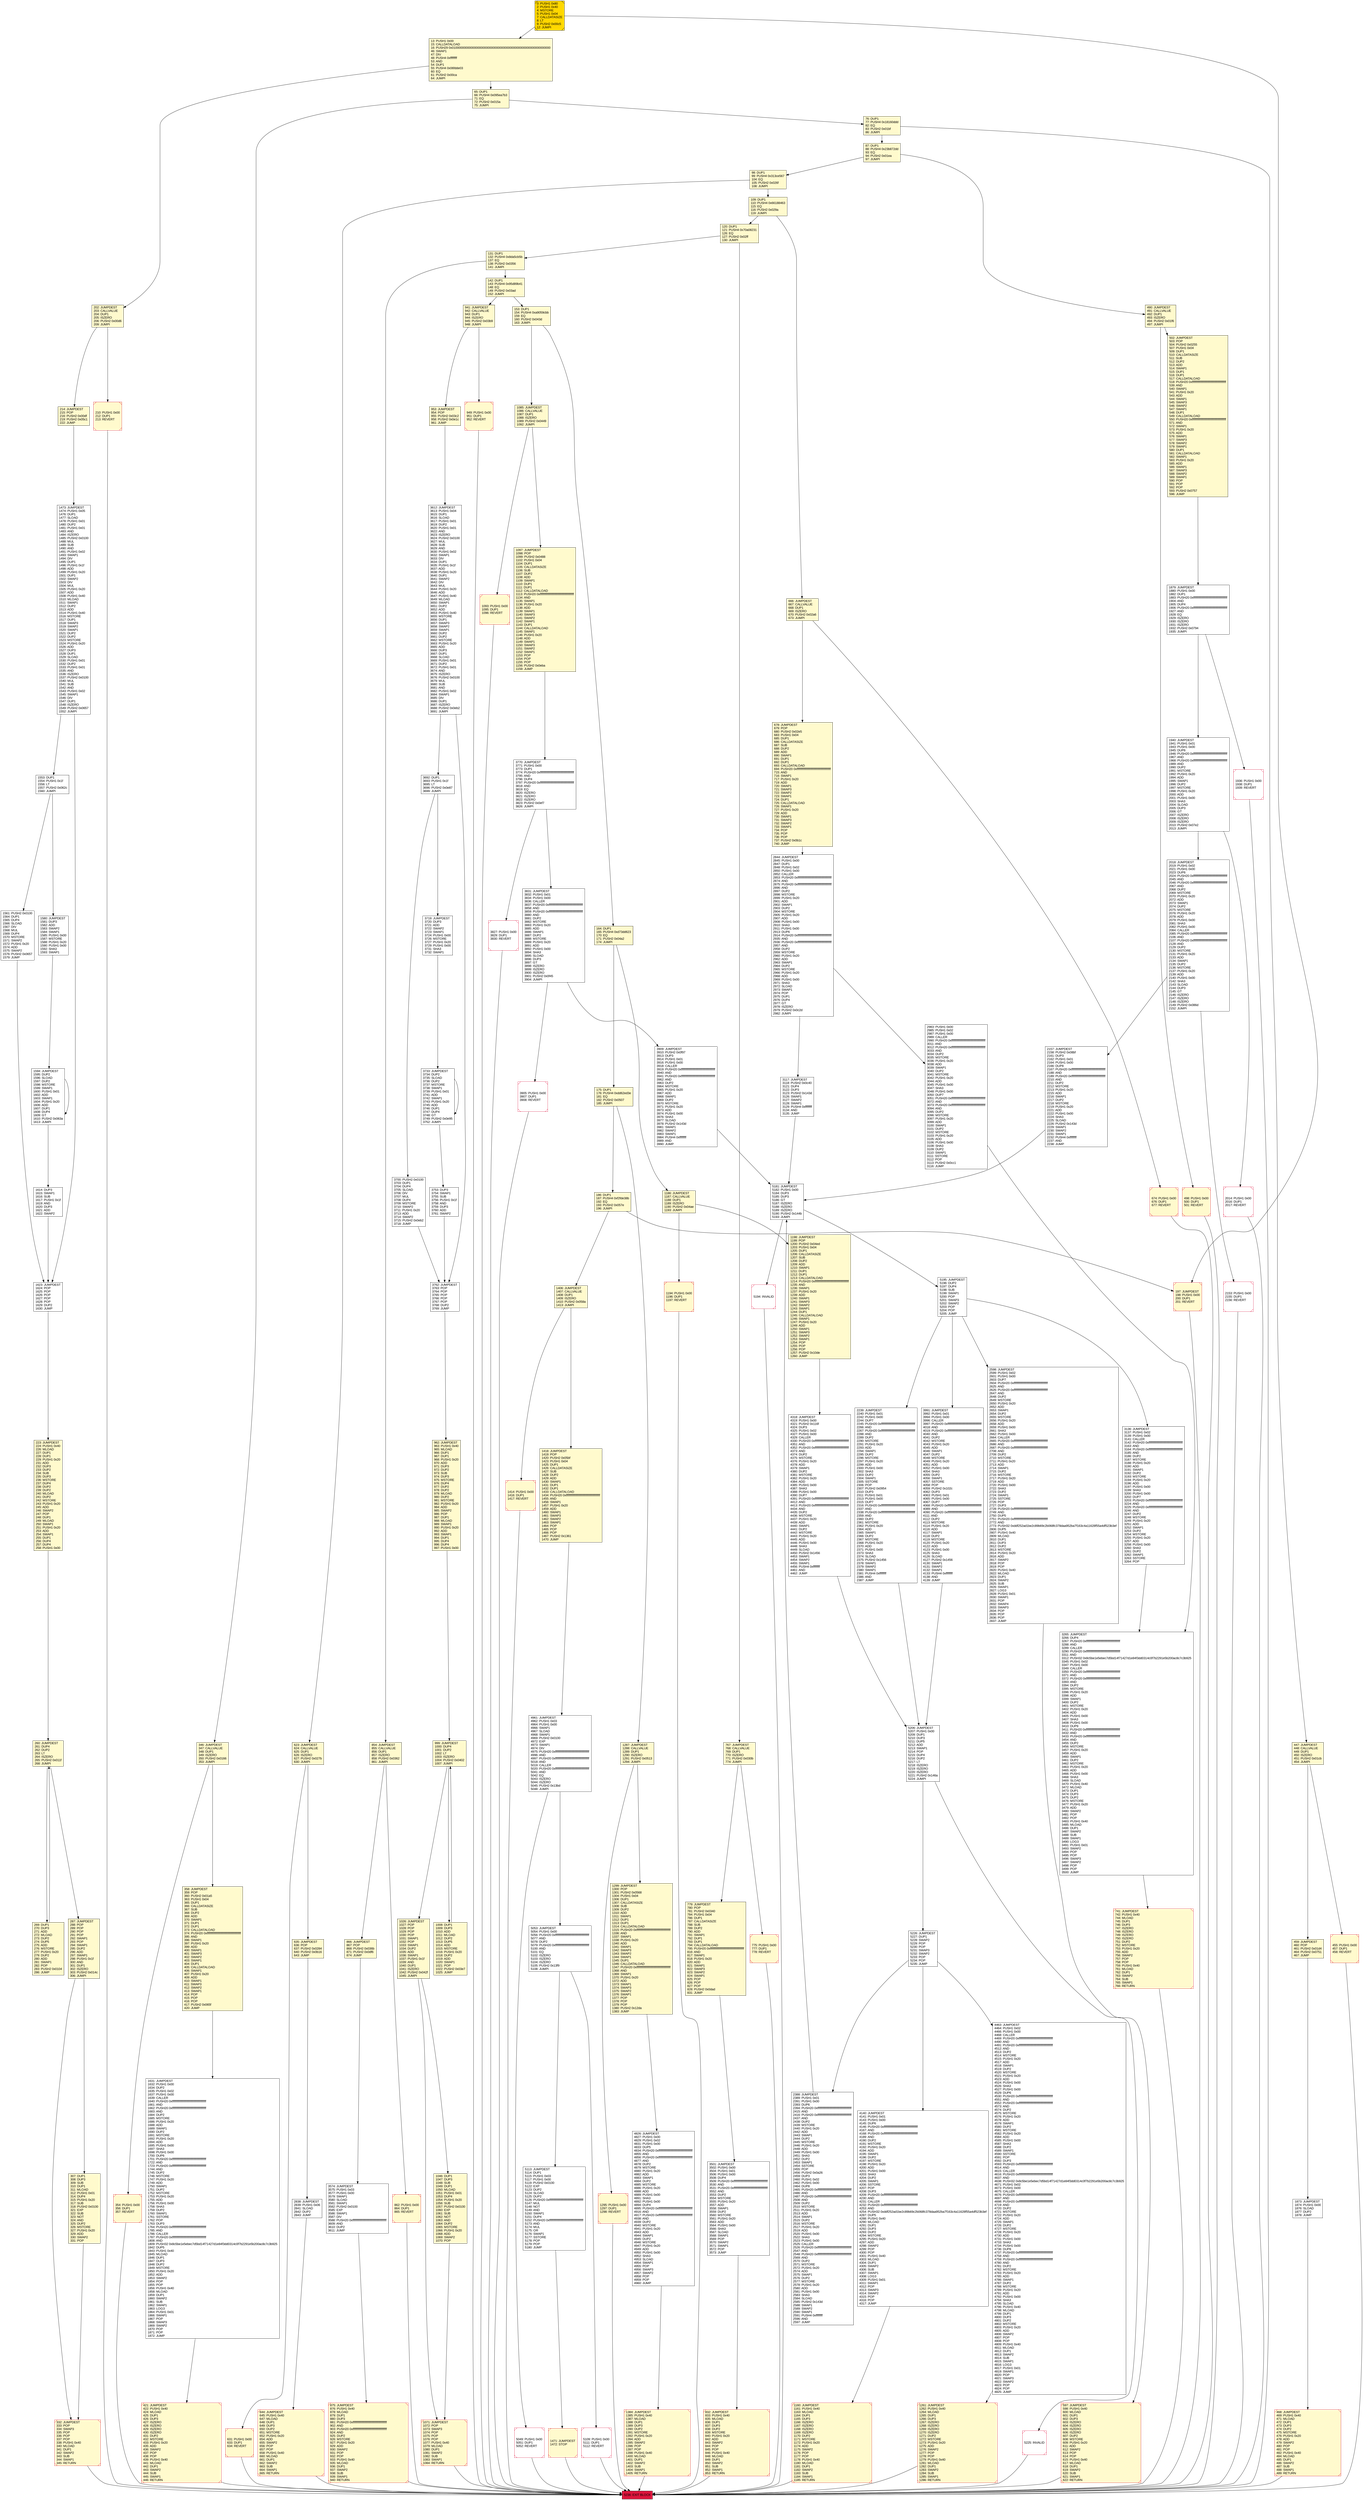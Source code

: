 digraph G {
bgcolor=transparent rankdir=UD;
node [shape=box style=filled color=black fillcolor=white fontname=arial fontcolor=black];
3700 [label="3700: PUSH2 0x0100\l3703: DUP1\l3704: DUP4\l3705: SLOAD\l3706: DIV\l3707: MUL\l3708: DUP4\l3709: MSTORE\l3710: SWAP2\l3711: PUSH1 0x20\l3713: ADD\l3714: SWAP2\l3715: PUSH2 0x0eb2\l3718: JUMP\l" ];
674 [label="674: PUSH1 0x00\l676: DUP1\l677: REVERT\l" fillcolor=lemonchiffon shape=Msquare color=crimson ];
164 [label="164: DUP1\l165: PUSH4 0xd73dd623\l170: EQ\l171: PUSH2 0x04a2\l174: JUMPI\l" fillcolor=lemonchiffon ];
5226 [label="5226: JUMPDEST\l5227: DUP1\l5228: SWAP2\l5229: POP\l5230: POP\l5231: SWAP3\l5232: SWAP2\l5233: POP\l5234: POP\l5235: JUMP\l" ];
346 [label="346: JUMPDEST\l347: CALLVALUE\l348: DUP1\l349: ISZERO\l350: PUSH2 0x0166\l353: JUMPI\l" fillcolor=lemonchiffon ];
1194 [label="1194: PUSH1 0x00\l1196: DUP1\l1197: REVERT\l" fillcolor=lemonchiffon shape=Msquare color=crimson ];
65 [label="65: DUP1\l66: PUSH4 0x095ea7b3\l71: EQ\l72: PUSH2 0x015a\l75: JUMPI\l" fillcolor=lemonchiffon ];
1473 [label="1473: JUMPDEST\l1474: PUSH1 0x05\l1476: DUP1\l1477: SLOAD\l1478: PUSH1 0x01\l1480: DUP2\l1481: PUSH1 0x01\l1483: AND\l1484: ISZERO\l1485: PUSH2 0x0100\l1488: MUL\l1489: SUB\l1490: AND\l1491: PUSH1 0x02\l1493: SWAP1\l1494: DIV\l1495: DUP1\l1496: PUSH1 0x1f\l1498: ADD\l1499: PUSH1 0x20\l1501: DUP1\l1502: SWAP2\l1503: DIV\l1504: MUL\l1505: PUSH1 0x20\l1507: ADD\l1508: PUSH1 0x40\l1510: MLOAD\l1511: SWAP1\l1512: DUP2\l1513: ADD\l1514: PUSH1 0x40\l1516: MSTORE\l1517: DUP1\l1518: SWAP3\l1519: SWAP2\l1520: SWAP1\l1521: DUP2\l1522: DUP2\l1523: MSTORE\l1524: PUSH1 0x20\l1526: ADD\l1527: DUP3\l1528: DUP1\l1529: SLOAD\l1530: PUSH1 0x01\l1532: DUP2\l1533: PUSH1 0x01\l1535: AND\l1536: ISZERO\l1537: PUSH2 0x0100\l1540: MUL\l1541: SUB\l1542: AND\l1543: PUSH1 0x02\l1545: SWAP1\l1546: DIV\l1547: DUP1\l1548: ISZERO\l1549: PUSH2 0x0657\l1552: JUMPI\l" ];
5181 [label="5181: JUMPDEST\l5182: PUSH1 0x00\l5184: DUP3\l5185: DUP3\l5186: GT\l5187: ISZERO\l5188: ISZERO\l5189: ISZERO\l5190: PUSH2 0x144b\l5193: JUMPI\l" ];
949 [label="949: PUSH1 0x00\l951: DUP1\l952: REVERT\l" fillcolor=lemonchiffon shape=Msquare color=crimson ];
3692 [label="3692: DUP1\l3693: PUSH1 0x1f\l3695: LT\l3696: PUSH2 0x0e87\l3699: JUMPI\l" ];
666 [label="666: JUMPDEST\l667: CALLVALUE\l668: DUP1\l669: ISZERO\l670: PUSH2 0x02a6\l673: JUMPI\l" fillcolor=lemonchiffon ];
5049 [label="5049: PUSH1 0x00\l5051: DUP1\l5052: REVERT\l" shape=Msquare color=crimson ];
5053 [label="5053: JUMPDEST\l5054: PUSH1 0x00\l5056: PUSH20 0xffffffffffffffffffffffffffffffffffffffff\l5077: AND\l5078: DUP2\l5079: PUSH20 0xffffffffffffffffffffffffffffffffffffffff\l5100: AND\l5101: EQ\l5102: ISZERO\l5103: ISZERO\l5104: ISZERO\l5105: PUSH2 0x13f9\l5108: JUMPI\l" ];
1046 [label="1046: DUP1\l1047: DUP3\l1048: SUB\l1049: DUP1\l1050: MLOAD\l1051: PUSH1 0x01\l1053: DUP4\l1054: PUSH1 0x20\l1056: SUB\l1057: PUSH2 0x0100\l1060: EXP\l1061: SUB\l1062: NOT\l1063: AND\l1064: DUP2\l1065: MSTORE\l1066: PUSH1 0x20\l1068: ADD\l1069: SWAP2\l1070: POP\l" fillcolor=lemonchiffon ];
4961 [label="4961: JUMPDEST\l4962: PUSH1 0x03\l4964: PUSH1 0x00\l4966: SWAP1\l4967: SLOAD\l4968: SWAP1\l4969: PUSH2 0x0100\l4972: EXP\l4973: SWAP1\l4974: DIV\l4975: PUSH20 0xffffffffffffffffffffffffffffffffffffffff\l4996: AND\l4997: PUSH20 0xffffffffffffffffffffffffffffffffffffffff\l5018: AND\l5019: CALLER\l5020: PUSH20 0xffffffffffffffffffffffffffffffffffffffff\l5041: AND\l5042: EQ\l5043: ISZERO\l5044: ISZERO\l5045: PUSH2 0x13bd\l5048: JUMPI\l" ];
2018 [label="2018: JUMPDEST\l2019: PUSH1 0x02\l2021: PUSH1 0x00\l2023: DUP6\l2024: PUSH20 0xffffffffffffffffffffffffffffffffffffffff\l2045: AND\l2046: PUSH20 0xffffffffffffffffffffffffffffffffffffffff\l2067: AND\l2068: DUP2\l2069: MSTORE\l2070: PUSH1 0x20\l2072: ADD\l2073: SWAP1\l2074: DUP2\l2075: MSTORE\l2076: PUSH1 0x20\l2078: ADD\l2079: PUSH1 0x00\l2081: SHA3\l2082: PUSH1 0x00\l2084: CALLER\l2085: PUSH20 0xffffffffffffffffffffffffffffffffffffffff\l2106: AND\l2107: PUSH20 0xffffffffffffffffffffffffffffffffffffffff\l2128: AND\l2129: DUP2\l2130: MSTORE\l2131: PUSH1 0x20\l2133: ADD\l2134: SWAP1\l2135: DUP2\l2136: MSTORE\l2137: PUSH1 0x20\l2139: ADD\l2140: PUSH1 0x00\l2142: SHA3\l2143: SLOAD\l2144: DUP3\l2145: GT\l2146: ISZERO\l2147: ISZERO\l2148: ISZERO\l2149: PUSH2 0x086d\l2152: JUMPI\l" ];
1879 [label="1879: JUMPDEST\l1880: PUSH1 0x00\l1882: DUP1\l1883: PUSH20 0xffffffffffffffffffffffffffffffffffffffff\l1904: AND\l1905: DUP4\l1906: PUSH20 0xffffffffffffffffffffffffffffffffffffffff\l1927: AND\l1928: EQ\l1929: ISZERO\l1930: ISZERO\l1931: ISZERO\l1932: PUSH2 0x0794\l1935: JUMPI\l" ];
5206 [label="5206: JUMPDEST\l5207: PUSH1 0x00\l5209: DUP1\l5210: DUP3\l5211: DUP5\l5212: ADD\l5213: SWAP1\l5214: POP\l5215: DUP4\l5216: DUP2\l5217: LT\l5218: ISZERO\l5219: ISZERO\l5220: ISZERO\l5221: PUSH2 0x146a\l5224: JUMPI\l" ];
1414 [label="1414: PUSH1 0x00\l1416: DUP1\l1417: REVERT\l" fillcolor=lemonchiffon shape=Msquare color=crimson ];
1085 [label="1085: JUMPDEST\l1086: CALLVALUE\l1087: DUP1\l1088: ISZERO\l1089: PUSH2 0x0449\l1092: JUMPI\l" fillcolor=lemonchiffon ];
1471 [label="1471: JUMPDEST\l1472: STOP\l" fillcolor=lemonchiffon shape=Msquare color=crimson ];
502 [label="502: JUMPDEST\l503: POP\l504: PUSH2 0x0255\l507: PUSH1 0x04\l509: DUP1\l510: CALLDATASIZE\l511: SUB\l512: DUP2\l513: ADD\l514: SWAP1\l515: DUP1\l516: DUP1\l517: CALLDATALOAD\l518: PUSH20 0xffffffffffffffffffffffffffffffffffffffff\l539: AND\l540: SWAP1\l541: PUSH1 0x20\l543: ADD\l544: SWAP1\l545: SWAP3\l546: SWAP2\l547: SWAP1\l548: DUP1\l549: CALLDATALOAD\l550: PUSH20 0xffffffffffffffffffffffffffffffffffffffff\l571: AND\l572: SWAP1\l573: PUSH1 0x20\l575: ADD\l576: SWAP1\l577: SWAP3\l578: SWAP2\l579: SWAP1\l580: DUP1\l581: CALLDATALOAD\l582: SWAP1\l583: PUSH1 0x20\l585: ADD\l586: SWAP1\l587: SWAP3\l588: SWAP2\l589: SWAP1\l590: POP\l591: POP\l592: POP\l593: PUSH2 0x0757\l596: JUMP\l" fillcolor=lemonchiffon ];
1940 [label="1940: JUMPDEST\l1941: PUSH1 0x01\l1943: PUSH1 0x00\l1945: DUP6\l1946: PUSH20 0xffffffffffffffffffffffffffffffffffffffff\l1967: AND\l1968: PUSH20 0xffffffffffffffffffffffffffffffffffffffff\l1989: AND\l1990: DUP2\l1991: MSTORE\l1992: PUSH1 0x20\l1994: ADD\l1995: SWAP1\l1996: DUP2\l1997: MSTORE\l1998: PUSH1 0x20\l2000: ADD\l2001: PUSH1 0x00\l2003: SHA3\l2004: SLOAD\l2005: DUP3\l2006: GT\l2007: ISZERO\l2008: ISZERO\l2009: ISZERO\l2010: PUSH2 0x07e2\l2013: JUMPI\l" ];
3265 [label="3265: JUMPDEST\l3266: DUP4\l3267: PUSH20 0xffffffffffffffffffffffffffffffffffffffff\l3288: AND\l3289: CALLER\l3290: PUSH20 0xffffffffffffffffffffffffffffffffffffffff\l3311: AND\l3312: PUSH32 0x8c5be1e5ebec7d5bd14f71427d1e84f3dd0314c0f7b2291e5b200ac8c7c3b925\l3345: PUSH1 0x02\l3347: PUSH1 0x00\l3349: CALLER\l3350: PUSH20 0xffffffffffffffffffffffffffffffffffffffff\l3371: AND\l3372: PUSH20 0xffffffffffffffffffffffffffffffffffffffff\l3393: AND\l3394: DUP2\l3395: MSTORE\l3396: PUSH1 0x20\l3398: ADD\l3399: SWAP1\l3400: DUP2\l3401: MSTORE\l3402: PUSH1 0x20\l3404: ADD\l3405: PUSH1 0x00\l3407: SHA3\l3408: PUSH1 0x00\l3410: DUP9\l3411: PUSH20 0xffffffffffffffffffffffffffffffffffffffff\l3432: AND\l3433: PUSH20 0xffffffffffffffffffffffffffffffffffffffff\l3454: AND\l3455: DUP2\l3456: MSTORE\l3457: PUSH1 0x20\l3459: ADD\l3460: SWAP1\l3461: DUP2\l3462: MSTORE\l3463: PUSH1 0x20\l3465: ADD\l3466: PUSH1 0x00\l3468: SHA3\l3469: SLOAD\l3470: PUSH1 0x40\l3472: MLOAD\l3473: DUP1\l3474: DUP3\l3475: DUP2\l3476: MSTORE\l3477: PUSH1 0x20\l3479: ADD\l3480: SWAP2\l3481: POP\l3482: POP\l3483: PUSH1 0x40\l3485: MLOAD\l3486: DUP1\l3487: SWAP2\l3488: SUB\l3489: SWAP1\l3490: LOG3\l3491: PUSH1 0x01\l3493: SWAP2\l3494: POP\l3495: POP\l3496: SWAP3\l3497: SWAP2\l3498: POP\l3499: POP\l3500: JUMP\l" ];
1936 [label="1936: PUSH1 0x00\l1938: DUP1\l1939: REVERT\l" shape=Msquare color=crimson ];
1580 [label="1580: JUMPDEST\l1581: DUP3\l1582: ADD\l1583: SWAP2\l1584: SWAP1\l1585: PUSH1 0x00\l1587: MSTORE\l1588: PUSH1 0x20\l1590: PUSH1 0x00\l1592: SHA3\l1593: SWAP1\l" ];
131 [label="131: DUP1\l132: PUSH4 0x8da5cb5b\l137: EQ\l138: PUSH2 0x0356\l141: JUMPI\l" fillcolor=lemonchiffon ];
644 [label="644: JUMPDEST\l645: PUSH1 0x40\l647: MLOAD\l648: DUP1\l649: DUP3\l650: DUP2\l651: MSTORE\l652: PUSH1 0x20\l654: ADD\l655: SWAP2\l656: POP\l657: POP\l658: PUSH1 0x40\l660: MLOAD\l661: DUP1\l662: SWAP2\l663: SUB\l664: SWAP1\l665: RETURN\l" fillcolor=lemonchiffon shape=Msquare color=crimson ];
866 [label="866: JUMPDEST\l867: POP\l868: PUSH2 0x036b\l871: PUSH2 0x0df6\l874: JUMP\l" fillcolor=lemonchiffon ];
307 [label="307: DUP1\l308: DUP3\l309: SUB\l310: DUP1\l311: MLOAD\l312: PUSH1 0x01\l314: DUP4\l315: PUSH1 0x20\l317: SUB\l318: PUSH2 0x0100\l321: EXP\l322: SUB\l323: NOT\l324: AND\l325: DUP2\l326: MSTORE\l327: PUSH1 0x20\l329: ADD\l330: SWAP2\l331: POP\l" fillcolor=lemonchiffon ];
875 [label="875: JUMPDEST\l876: PUSH1 0x40\l878: MLOAD\l879: DUP1\l880: DUP3\l881: PUSH20 0xffffffffffffffffffffffffffffffffffffffff\l902: AND\l903: PUSH20 0xffffffffffffffffffffffffffffffffffffffff\l924: AND\l925: DUP2\l926: MSTORE\l927: PUSH1 0x20\l929: ADD\l930: SWAP2\l931: POP\l932: POP\l933: PUSH1 0x40\l935: MLOAD\l936: DUP1\l937: SWAP2\l938: SUB\l939: SWAP1\l940: RETURN\l" fillcolor=lemonchiffon shape=Msquare color=crimson ];
1287 [label="1287: JUMPDEST\l1288: CALLVALUE\l1289: DUP1\l1290: ISZERO\l1291: PUSH2 0x0513\l1294: JUMPI\l" fillcolor=lemonchiffon ];
635 [label="635: JUMPDEST\l636: POP\l637: PUSH2 0x0284\l640: PUSH2 0x0b16\l643: JUMP\l" fillcolor=lemonchiffon ];
999 [label="999: JUMPDEST\l1000: DUP4\l1001: DUP2\l1002: LT\l1003: ISZERO\l1004: PUSH2 0x0402\l1007: JUMPI\l" fillcolor=lemonchiffon ];
678 [label="678: JUMPDEST\l679: POP\l680: PUSH2 0x02e5\l683: PUSH1 0x04\l685: DUP1\l686: CALLDATASIZE\l687: SUB\l688: DUP2\l689: ADD\l690: SWAP1\l691: DUP1\l692: DUP1\l693: CALLDATALOAD\l694: PUSH20 0xffffffffffffffffffffffffffffffffffffffff\l715: AND\l716: SWAP1\l717: PUSH1 0x20\l719: ADD\l720: SWAP1\l721: SWAP3\l722: SWAP2\l723: SWAP1\l724: DUP1\l725: CALLDATALOAD\l726: SWAP1\l727: PUSH1 0x20\l729: ADD\l730: SWAP1\l731: SWAP3\l732: SWAP2\l733: SWAP1\l734: POP\l735: POP\l736: POP\l737: PUSH2 0x0b1c\l740: JUMP\l" fillcolor=lemonchiffon ];
1097 [label="1097: JUMPDEST\l1098: POP\l1099: PUSH2 0x0488\l1102: PUSH1 0x04\l1104: DUP1\l1105: CALLDATASIZE\l1106: SUB\l1107: DUP2\l1108: ADD\l1109: SWAP1\l1110: DUP1\l1111: DUP1\l1112: CALLDATALOAD\l1113: PUSH20 0xffffffffffffffffffffffffffffffffffffffff\l1134: AND\l1135: SWAP1\l1136: PUSH1 0x20\l1138: ADD\l1139: SWAP1\l1140: SWAP3\l1141: SWAP2\l1142: SWAP1\l1143: DUP1\l1144: CALLDATALOAD\l1145: SWAP1\l1146: PUSH1 0x20\l1148: ADD\l1149: SWAP1\l1150: SWAP3\l1151: SWAP2\l1152: SWAP1\l1153: POP\l1154: POP\l1155: POP\l1156: PUSH2 0x0eba\l1159: JUMP\l" fillcolor=lemonchiffon ];
4826 [label="4826: JUMPDEST\l4827: PUSH1 0x00\l4829: PUSH1 0x02\l4831: PUSH1 0x00\l4833: DUP5\l4834: PUSH20 0xffffffffffffffffffffffffffffffffffffffff\l4855: AND\l4856: PUSH20 0xffffffffffffffffffffffffffffffffffffffff\l4877: AND\l4878: DUP2\l4879: MSTORE\l4880: PUSH1 0x20\l4882: ADD\l4883: SWAP1\l4884: DUP2\l4885: MSTORE\l4886: PUSH1 0x20\l4888: ADD\l4889: PUSH1 0x00\l4891: SHA3\l4892: PUSH1 0x00\l4894: DUP4\l4895: PUSH20 0xffffffffffffffffffffffffffffffffffffffff\l4916: AND\l4917: PUSH20 0xffffffffffffffffffffffffffffffffffffffff\l4938: AND\l4939: DUP2\l4940: MSTORE\l4941: PUSH1 0x20\l4943: ADD\l4944: SWAP1\l4945: DUP2\l4946: MSTORE\l4947: PUSH1 0x20\l4949: ADD\l4950: PUSH1 0x00\l4952: SHA3\l4953: SLOAD\l4954: SWAP1\l4955: POP\l4956: SWAP3\l4957: SWAP2\l4958: POP\l4959: POP\l4960: JUMP\l" ];
1026 [label="1026: JUMPDEST\l1027: POP\l1028: POP\l1029: POP\l1030: POP\l1031: SWAP1\l1032: POP\l1033: SWAP1\l1034: DUP2\l1035: ADD\l1036: SWAP1\l1037: PUSH1 0x1f\l1039: AND\l1040: DUP1\l1041: ISZERO\l1042: PUSH2 0x042f\l1045: JUMPI\l" fillcolor=lemonchiffon ];
3574 [label="3574: JUMPDEST\l3575: PUSH1 0x03\l3577: PUSH1 0x00\l3579: SWAP1\l3580: SLOAD\l3581: SWAP1\l3582: PUSH2 0x0100\l3585: EXP\l3586: SWAP1\l3587: DIV\l3588: PUSH20 0xffffffffffffffffffffffffffffffffffffffff\l3609: AND\l3610: DUP2\l3611: JUMP\l" ];
4318 [label="4318: JUMPDEST\l4319: PUSH1 0x00\l4321: PUSH2 0x116f\l4324: DUP3\l4325: PUSH1 0x02\l4327: PUSH1 0x00\l4329: CALLER\l4330: PUSH20 0xffffffffffffffffffffffffffffffffffffffff\l4351: AND\l4352: PUSH20 0xffffffffffffffffffffffffffffffffffffffff\l4373: AND\l4374: DUP2\l4375: MSTORE\l4376: PUSH1 0x20\l4378: ADD\l4379: SWAP1\l4380: DUP2\l4381: MSTORE\l4382: PUSH1 0x20\l4384: ADD\l4385: PUSH1 0x00\l4387: SHA3\l4388: PUSH1 0x00\l4390: DUP7\l4391: PUSH20 0xffffffffffffffffffffffffffffffffffffffff\l4412: AND\l4413: PUSH20 0xffffffffffffffffffffffffffffffffffffffff\l4434: AND\l4435: DUP2\l4436: MSTORE\l4437: PUSH1 0x20\l4439: ADD\l4440: SWAP1\l4441: DUP2\l4442: MSTORE\l4443: PUSH1 0x20\l4445: ADD\l4446: PUSH1 0x00\l4448: SHA3\l4449: SLOAD\l4450: PUSH2 0x1456\l4453: SWAP1\l4454: SWAP2\l4455: SWAP1\l4456: PUSH4 0xffffffff\l4461: AND\l4462: JUMP\l" ];
3501 [label="3501: JUMPDEST\l3502: PUSH1 0x00\l3504: PUSH1 0x01\l3506: PUSH1 0x00\l3508: DUP4\l3509: PUSH20 0xffffffffffffffffffffffffffffffffffffffff\l3530: AND\l3531: PUSH20 0xffffffffffffffffffffffffffffffffffffffff\l3552: AND\l3553: DUP2\l3554: MSTORE\l3555: PUSH1 0x20\l3557: ADD\l3558: SWAP1\l3559: DUP2\l3560: MSTORE\l3561: PUSH1 0x20\l3563: ADD\l3564: PUSH1 0x00\l3566: SHA3\l3567: SLOAD\l3568: SWAP1\l3569: POP\l3570: SWAP2\l3571: SWAP1\l3572: POP\l3573: JUMP\l" ];
623 [label="623: JUMPDEST\l624: CALLVALUE\l625: DUP1\l626: ISZERO\l627: PUSH2 0x027b\l630: JUMPI\l" fillcolor=lemonchiffon ];
3827 [label="3827: PUSH1 0x00\l3829: DUP1\l3830: REVERT\l" shape=Msquare color=crimson ];
498 [label="498: PUSH1 0x00\l500: DUP1\l501: REVERT\l" fillcolor=lemonchiffon shape=Msquare color=crimson ];
3733 [label="3733: JUMPDEST\l3734: DUP2\l3735: SLOAD\l3736: DUP2\l3737: MSTORE\l3738: SWAP1\l3739: PUSH1 0x01\l3741: ADD\l3742: SWAP1\l3743: PUSH1 0x20\l3745: ADD\l3746: DUP1\l3747: DUP4\l3748: GT\l3749: PUSH2 0x0e95\l3752: JUMPI\l" ];
5109 [label="5109: PUSH1 0x00\l5111: DUP1\l5112: REVERT\l" shape=Msquare color=crimson ];
13 [label="13: PUSH1 0x00\l15: CALLDATALOAD\l16: PUSH29 0x0100000000000000000000000000000000000000000000000000000000\l46: SWAP1\l47: DIV\l48: PUSH4 0xffffffff\l53: AND\l54: DUP1\l55: PUSH4 0x06fdde03\l60: EQ\l61: PUSH2 0x00ca\l64: JUMPI\l" fillcolor=lemonchiffon ];
1198 [label="1198: JUMPDEST\l1199: POP\l1200: PUSH2 0x04ed\l1203: PUSH1 0x04\l1205: DUP1\l1206: CALLDATASIZE\l1207: SUB\l1208: DUP2\l1209: ADD\l1210: SWAP1\l1211: DUP1\l1212: DUP1\l1213: CALLDATALOAD\l1214: PUSH20 0xffffffffffffffffffffffffffffffffffffffff\l1235: AND\l1236: SWAP1\l1237: PUSH1 0x20\l1239: ADD\l1240: SWAP1\l1241: SWAP3\l1242: SWAP2\l1243: SWAP1\l1244: DUP1\l1245: CALLDATALOAD\l1246: SWAP1\l1247: PUSH1 0x20\l1249: ADD\l1250: SWAP1\l1251: SWAP3\l1252: SWAP2\l1253: SWAP1\l1254: POP\l1255: POP\l1256: POP\l1257: PUSH2 0x10de\l1260: JUMP\l" fillcolor=lemonchiffon ];
358 [label="358: JUMPDEST\l359: POP\l360: PUSH2 0x01a5\l363: PUSH1 0x04\l365: DUP1\l366: CALLDATASIZE\l367: SUB\l368: DUP2\l369: ADD\l370: SWAP1\l371: DUP1\l372: DUP1\l373: CALLDATALOAD\l374: PUSH20 0xffffffffffffffffffffffffffffffffffffffff\l395: AND\l396: SWAP1\l397: PUSH1 0x20\l399: ADD\l400: SWAP1\l401: SWAP3\l402: SWAP2\l403: SWAP1\l404: DUP1\l405: CALLDATALOAD\l406: SWAP1\l407: PUSH1 0x20\l409: ADD\l410: SWAP1\l411: SWAP3\l412: SWAP2\l413: SWAP1\l414: POP\l415: POP\l416: POP\l417: PUSH2 0x065f\l420: JUMP\l" fillcolor=lemonchiffon ];
1623 [label="1623: JUMPDEST\l1624: POP\l1625: POP\l1626: POP\l1627: POP\l1628: POP\l1629: DUP2\l1630: JUMP\l" ];
854 [label="854: JUMPDEST\l855: CALLVALUE\l856: DUP1\l857: ISZERO\l858: PUSH2 0x0362\l861: JUMPI\l" fillcolor=lemonchiffon ];
455 [label="455: PUSH1 0x00\l457: DUP1\l458: REVERT\l" fillcolor=lemonchiffon shape=Msquare color=crimson ];
468 [label="468: JUMPDEST\l469: PUSH1 0x40\l471: MLOAD\l472: DUP1\l473: DUP3\l474: DUP2\l475: MSTORE\l476: PUSH1 0x20\l478: ADD\l479: SWAP2\l480: POP\l481: POP\l482: PUSH1 0x40\l484: MLOAD\l485: DUP1\l486: SWAP2\l487: SUB\l488: SWAP1\l489: RETURN\l" fillcolor=lemonchiffon shape=Msquare color=crimson ];
597 [label="597: JUMPDEST\l598: PUSH1 0x40\l600: MLOAD\l601: DUP1\l602: DUP3\l603: ISZERO\l604: ISZERO\l605: ISZERO\l606: ISZERO\l607: DUP2\l608: MSTORE\l609: PUSH1 0x20\l611: ADD\l612: SWAP2\l613: POP\l614: POP\l615: PUSH1 0x40\l617: MLOAD\l618: DUP1\l619: SWAP2\l620: SUB\l621: SWAP1\l622: RETURN\l" fillcolor=lemonchiffon shape=Msquare color=crimson ];
223 [label="223: JUMPDEST\l224: PUSH1 0x40\l226: MLOAD\l227: DUP1\l228: DUP1\l229: PUSH1 0x20\l231: ADD\l232: DUP3\l233: DUP2\l234: SUB\l235: DUP3\l236: MSTORE\l237: DUP4\l238: DUP2\l239: DUP2\l240: MLOAD\l241: DUP2\l242: MSTORE\l243: PUSH1 0x20\l245: ADD\l246: SWAP2\l247: POP\l248: DUP1\l249: MLOAD\l250: SWAP1\l251: PUSH1 0x20\l253: ADD\l254: SWAP1\l255: DUP1\l256: DUP4\l257: DUP4\l258: PUSH1 0x00\l" fillcolor=lemonchiffon ];
2239 [label="2239: JUMPDEST\l2240: PUSH1 0x01\l2242: PUSH1 0x00\l2244: DUP7\l2245: PUSH20 0xffffffffffffffffffffffffffffffffffffffff\l2266: AND\l2267: PUSH20 0xffffffffffffffffffffffffffffffffffffffff\l2288: AND\l2289: DUP2\l2290: MSTORE\l2291: PUSH1 0x20\l2293: ADD\l2294: SWAP1\l2295: DUP2\l2296: MSTORE\l2297: PUSH1 0x20\l2299: ADD\l2300: PUSH1 0x00\l2302: SHA3\l2303: DUP2\l2304: SWAP1\l2305: SSTORE\l2306: POP\l2307: PUSH2 0x0954\l2310: DUP3\l2311: PUSH1 0x01\l2313: PUSH1 0x00\l2315: DUP7\l2316: PUSH20 0xffffffffffffffffffffffffffffffffffffffff\l2337: AND\l2338: PUSH20 0xffffffffffffffffffffffffffffffffffffffff\l2359: AND\l2360: DUP2\l2361: MSTORE\l2362: PUSH1 0x20\l2364: ADD\l2365: SWAP1\l2366: DUP2\l2367: MSTORE\l2368: PUSH1 0x20\l2370: ADD\l2371: PUSH1 0x00\l2373: SHA3\l2374: SLOAD\l2375: PUSH2 0x1456\l2378: SWAP1\l2379: SWAP2\l2380: SWAP1\l2381: PUSH4 0xffffffff\l2386: AND\l2387: JUMP\l" ];
202 [label="202: JUMPDEST\l203: CALLVALUE\l204: DUP1\l205: ISZERO\l206: PUSH2 0x00d6\l209: JUMPI\l" fillcolor=lemonchiffon ];
962 [label="962: JUMPDEST\l963: PUSH1 0x40\l965: MLOAD\l966: DUP1\l967: DUP1\l968: PUSH1 0x20\l970: ADD\l971: DUP3\l972: DUP2\l973: SUB\l974: DUP3\l975: MSTORE\l976: DUP4\l977: DUP2\l978: DUP2\l979: MLOAD\l980: DUP2\l981: MSTORE\l982: PUSH1 0x20\l984: ADD\l985: SWAP2\l986: POP\l987: DUP1\l988: MLOAD\l989: SWAP1\l990: PUSH1 0x20\l992: ADD\l993: SWAP1\l994: DUP1\l995: DUP4\l996: DUP4\l997: PUSH1 0x00\l" fillcolor=lemonchiffon ];
5195 [label="5195: JUMPDEST\l5196: DUP2\l5197: DUP4\l5198: SUB\l5199: SWAP1\l5200: POP\l5201: SWAP3\l5202: SWAP2\l5203: POP\l5204: POP\l5205: JUMP\l" ];
210 [label="210: PUSH1 0x00\l212: DUP1\l213: REVERT\l" fillcolor=lemonchiffon shape=Msquare color=crimson ];
5236 [label="5236: EXIT BLOCK\l" fillcolor=crimson ];
2844 [label="2844: JUMPDEST\l2845: PUSH1 0x00\l2847: DUP1\l2848: PUSH1 0x02\l2850: PUSH1 0x00\l2852: CALLER\l2853: PUSH20 0xffffffffffffffffffffffffffffffffffffffff\l2874: AND\l2875: PUSH20 0xffffffffffffffffffffffffffffffffffffffff\l2896: AND\l2897: DUP2\l2898: MSTORE\l2899: PUSH1 0x20\l2901: ADD\l2902: SWAP1\l2903: DUP2\l2904: MSTORE\l2905: PUSH1 0x20\l2907: ADD\l2908: PUSH1 0x00\l2910: SHA3\l2911: PUSH1 0x00\l2913: DUP6\l2914: PUSH20 0xffffffffffffffffffffffffffffffffffffffff\l2935: AND\l2936: PUSH20 0xffffffffffffffffffffffffffffffffffffffff\l2957: AND\l2958: DUP2\l2959: MSTORE\l2960: PUSH1 0x20\l2962: ADD\l2963: SWAP1\l2964: DUP2\l2965: MSTORE\l2966: PUSH1 0x20\l2968: ADD\l2969: PUSH1 0x00\l2971: SHA3\l2972: SLOAD\l2973: SWAP1\l2974: POP\l2975: DUP1\l2976: DUP4\l2977: GT\l2978: ISZERO\l2979: PUSH2 0x0c2d\l2982: JUMPI\l" ];
1008 [label="1008: DUP1\l1009: DUP3\l1010: ADD\l1011: MLOAD\l1012: DUP2\l1013: DUP5\l1014: ADD\l1015: MSTORE\l1016: PUSH1 0x20\l1018: DUP2\l1019: ADD\l1020: SWAP1\l1021: POP\l1022: PUSH2 0x03e7\l1025: JUMP\l" fillcolor=lemonchiffon ];
1614 [label="1614: DUP3\l1615: SWAP1\l1616: SUB\l1617: PUSH1 0x1f\l1619: AND\l1620: DUP3\l1621: ADD\l1622: SWAP2\l" ];
269 [label="269: DUP1\l270: DUP3\l271: ADD\l272: MLOAD\l273: DUP2\l274: DUP5\l275: ADD\l276: MSTORE\l277: PUSH1 0x20\l279: DUP2\l280: ADD\l281: SWAP1\l282: POP\l283: PUSH2 0x0104\l286: JUMP\l" fillcolor=lemonchiffon ];
287 [label="287: JUMPDEST\l288: POP\l289: POP\l290: POP\l291: POP\l292: SWAP1\l293: POP\l294: SWAP1\l295: DUP2\l296: ADD\l297: SWAP1\l298: PUSH1 0x1f\l300: AND\l301: DUP1\l302: ISZERO\l303: PUSH2 0x014c\l306: JUMPI\l" fillcolor=lemonchiffon ];
1299 [label="1299: JUMPDEST\l1300: POP\l1301: PUSH2 0x0568\l1304: PUSH1 0x04\l1306: DUP1\l1307: CALLDATASIZE\l1308: SUB\l1309: DUP2\l1310: ADD\l1311: SWAP1\l1312: DUP1\l1313: DUP1\l1314: CALLDATALOAD\l1315: PUSH20 0xffffffffffffffffffffffffffffffffffffffff\l1336: AND\l1337: SWAP1\l1338: PUSH1 0x20\l1340: ADD\l1341: SWAP1\l1342: SWAP3\l1343: SWAP2\l1344: SWAP1\l1345: DUP1\l1346: CALLDATALOAD\l1347: PUSH20 0xffffffffffffffffffffffffffffffffffffffff\l1368: AND\l1369: SWAP1\l1370: PUSH1 0x20\l1372: ADD\l1373: SWAP1\l1374: SWAP3\l1375: SWAP2\l1376: SWAP1\l1377: POP\l1378: POP\l1379: POP\l1380: PUSH2 0x12da\l1383: JUMP\l" fillcolor=lemonchiffon ];
2014 [label="2014: PUSH1 0x00\l2016: DUP1\l2017: REVERT\l" shape=Msquare color=crimson ];
3770 [label="3770: JUMPDEST\l3771: PUSH1 0x00\l3773: DUP1\l3774: PUSH20 0xffffffffffffffffffffffffffffffffffffffff\l3795: AND\l3796: DUP4\l3797: PUSH20 0xffffffffffffffffffffffffffffffffffffffff\l3818: AND\l3819: EQ\l3820: ISZERO\l3821: ISZERO\l3822: ISZERO\l3823: PUSH2 0x0ef7\l3826: JUMPI\l" ];
4140 [label="4140: JUMPDEST\l4141: PUSH1 0x01\l4143: PUSH1 0x00\l4145: DUP6\l4146: PUSH20 0xffffffffffffffffffffffffffffffffffffffff\l4167: AND\l4168: PUSH20 0xffffffffffffffffffffffffffffffffffffffff\l4189: AND\l4190: DUP2\l4191: MSTORE\l4192: PUSH1 0x20\l4194: ADD\l4195: SWAP1\l4196: DUP2\l4197: MSTORE\l4198: PUSH1 0x20\l4200: ADD\l4201: PUSH1 0x00\l4203: SHA3\l4204: DUP2\l4205: SWAP1\l4206: SSTORE\l4207: POP\l4208: DUP3\l4209: PUSH20 0xffffffffffffffffffffffffffffffffffffffff\l4230: AND\l4231: CALLER\l4232: PUSH20 0xffffffffffffffffffffffffffffffffffffffff\l4253: AND\l4254: PUSH32 0xddf252ad1be2c89b69c2b068fc378daa952ba7f163c4a11628f55a4df523b3ef\l4287: DUP5\l4288: PUSH1 0x40\l4290: MLOAD\l4291: DUP1\l4292: DUP3\l4293: DUP2\l4294: MSTORE\l4295: PUSH1 0x20\l4297: ADD\l4298: SWAP2\l4299: POP\l4300: POP\l4301: PUSH1 0x40\l4303: MLOAD\l4304: DUP1\l4305: SWAP2\l4306: SUB\l4307: SWAP1\l4308: LOG3\l4309: PUSH1 0x01\l4311: SWAP1\l4312: POP\l4313: SWAP3\l4314: SWAP2\l4315: POP\l4316: POP\l4317: JUMP\l" ];
490 [label="490: JUMPDEST\l491: CALLVALUE\l492: DUP1\l493: ISZERO\l494: PUSH2 0x01f6\l497: JUMPI\l" fillcolor=lemonchiffon ];
4463 [label="4463: JUMPDEST\l4464: PUSH1 0x02\l4466: PUSH1 0x00\l4468: CALLER\l4469: PUSH20 0xffffffffffffffffffffffffffffffffffffffff\l4490: AND\l4491: PUSH20 0xffffffffffffffffffffffffffffffffffffffff\l4512: AND\l4513: DUP2\l4514: MSTORE\l4515: PUSH1 0x20\l4517: ADD\l4518: SWAP1\l4519: DUP2\l4520: MSTORE\l4521: PUSH1 0x20\l4523: ADD\l4524: PUSH1 0x00\l4526: SHA3\l4527: PUSH1 0x00\l4529: DUP6\l4530: PUSH20 0xffffffffffffffffffffffffffffffffffffffff\l4551: AND\l4552: PUSH20 0xffffffffffffffffffffffffffffffffffffffff\l4573: AND\l4574: DUP2\l4575: MSTORE\l4576: PUSH1 0x20\l4578: ADD\l4579: SWAP1\l4580: DUP2\l4581: MSTORE\l4582: PUSH1 0x20\l4584: ADD\l4585: PUSH1 0x00\l4587: SHA3\l4588: DUP2\l4589: SWAP1\l4590: SSTORE\l4591: POP\l4592: DUP3\l4593: PUSH20 0xffffffffffffffffffffffffffffffffffffffff\l4614: AND\l4615: CALLER\l4616: PUSH20 0xffffffffffffffffffffffffffffffffffffffff\l4637: AND\l4638: PUSH32 0x8c5be1e5ebec7d5bd14f71427d1e84f3dd0314c0f7b2291e5b200ac8c7c3b925\l4671: PUSH1 0x02\l4673: PUSH1 0x00\l4675: CALLER\l4676: PUSH20 0xffffffffffffffffffffffffffffffffffffffff\l4697: AND\l4698: PUSH20 0xffffffffffffffffffffffffffffffffffffffff\l4719: AND\l4720: DUP2\l4721: MSTORE\l4722: PUSH1 0x20\l4724: ADD\l4725: SWAP1\l4726: DUP2\l4727: MSTORE\l4728: PUSH1 0x20\l4730: ADD\l4731: PUSH1 0x00\l4733: SHA3\l4734: PUSH1 0x00\l4736: DUP8\l4737: PUSH20 0xffffffffffffffffffffffffffffffffffffffff\l4758: AND\l4759: PUSH20 0xffffffffffffffffffffffffffffffffffffffff\l4780: AND\l4781: DUP2\l4782: MSTORE\l4783: PUSH1 0x20\l4785: ADD\l4786: SWAP1\l4787: DUP2\l4788: MSTORE\l4789: PUSH1 0x20\l4791: ADD\l4792: PUSH1 0x00\l4794: SHA3\l4795: SLOAD\l4796: PUSH1 0x40\l4798: MLOAD\l4799: DUP1\l4800: DUP3\l4801: DUP2\l4802: MSTORE\l4803: PUSH1 0x20\l4805: ADD\l4806: SWAP2\l4807: POP\l4808: POP\l4809: PUSH1 0x40\l4811: MLOAD\l4812: DUP1\l4813: SWAP2\l4814: SUB\l4815: SWAP1\l4816: LOG3\l4817: PUSH1 0x01\l4819: SWAP1\l4820: POP\l4821: SWAP3\l4822: SWAP2\l4823: POP\l4824: POP\l4825: JUMP\l" ];
3831 [label="3831: JUMPDEST\l3832: PUSH1 0x01\l3834: PUSH1 0x00\l3836: CALLER\l3837: PUSH20 0xffffffffffffffffffffffffffffffffffffffff\l3858: AND\l3859: PUSH20 0xffffffffffffffffffffffffffffffffffffffff\l3880: AND\l3881: DUP2\l3882: MSTORE\l3883: PUSH1 0x20\l3885: ADD\l3886: SWAP1\l3887: DUP2\l3888: MSTORE\l3889: PUSH1 0x20\l3891: ADD\l3892: PUSH1 0x00\l3894: SHA3\l3895: SLOAD\l3896: DUP3\l3897: GT\l3898: ISZERO\l3899: ISZERO\l3900: ISZERO\l3901: PUSH2 0x0f45\l3904: JUMPI\l" ];
3136 [label="3136: JUMPDEST\l3137: PUSH1 0x02\l3139: PUSH1 0x00\l3141: CALLER\l3142: PUSH20 0xffffffffffffffffffffffffffffffffffffffff\l3163: AND\l3164: PUSH20 0xffffffffffffffffffffffffffffffffffffffff\l3185: AND\l3186: DUP2\l3187: MSTORE\l3188: PUSH1 0x20\l3190: ADD\l3191: SWAP1\l3192: DUP2\l3193: MSTORE\l3194: PUSH1 0x20\l3196: ADD\l3197: PUSH1 0x00\l3199: SHA3\l3200: PUSH1 0x00\l3202: DUP7\l3203: PUSH20 0xffffffffffffffffffffffffffffffffffffffff\l3224: AND\l3225: PUSH20 0xffffffffffffffffffffffffffffffffffffffff\l3246: AND\l3247: DUP2\l3248: MSTORE\l3249: PUSH1 0x20\l3251: ADD\l3252: SWAP1\l3253: DUP2\l3254: MSTORE\l3255: PUSH1 0x20\l3257: ADD\l3258: PUSH1 0x00\l3260: SHA3\l3261: DUP2\l3262: SWAP1\l3263: SSTORE\l3264: POP\l" ];
3762 [label="3762: JUMPDEST\l3763: POP\l3764: POP\l3765: POP\l3766: POP\l3767: POP\l3768: DUP2\l3769: JUMP\l" ];
2838 [label="2838: JUMPDEST\l2839: PUSH1 0x06\l2841: SLOAD\l2842: DUP2\l2843: JUMP\l" ];
186 [label="186: DUP1\l187: PUSH4 0xf2fde38b\l192: EQ\l193: PUSH2 0x057e\l196: JUMPI\l" fillcolor=lemonchiffon ];
109 [label="109: DUP1\l110: PUSH4 0x66188463\l115: EQ\l116: PUSH2 0x029a\l119: JUMPI\l" fillcolor=lemonchiffon ];
3753 [label="3753: DUP3\l3754: SWAP1\l3755: SUB\l3756: PUSH1 0x1f\l3758: AND\l3759: DUP3\l3760: ADD\l3761: SWAP2\l" ];
779 [label="779: JUMPDEST\l780: POP\l781: PUSH2 0x0340\l784: PUSH1 0x04\l786: DUP1\l787: CALLDATASIZE\l788: SUB\l789: DUP2\l790: ADD\l791: SWAP1\l792: DUP1\l793: DUP1\l794: CALLDATALOAD\l795: PUSH20 0xffffffffffffffffffffffffffffffffffffffff\l816: AND\l817: SWAP1\l818: PUSH1 0x20\l820: ADD\l821: SWAP1\l822: SWAP3\l823: SWAP2\l824: SWAP1\l825: POP\l826: POP\l827: POP\l828: PUSH2 0x0dad\l831: JUMP\l" fillcolor=lemonchiffon ];
1186 [label="1186: JUMPDEST\l1187: CALLVALUE\l1188: DUP1\l1189: ISZERO\l1190: PUSH2 0x04ae\l1193: JUMPI\l" fillcolor=lemonchiffon ];
1561 [label="1561: PUSH2 0x0100\l1564: DUP1\l1565: DUP4\l1566: SLOAD\l1567: DIV\l1568: MUL\l1569: DUP4\l1570: MSTORE\l1571: SWAP2\l1572: PUSH1 0x20\l1574: ADD\l1575: SWAP2\l1576: PUSH2 0x0657\l1579: JUMP\l" ];
421 [label="421: JUMPDEST\l422: PUSH1 0x40\l424: MLOAD\l425: DUP1\l426: DUP3\l427: ISZERO\l428: ISZERO\l429: ISZERO\l430: ISZERO\l431: DUP2\l432: MSTORE\l433: PUSH1 0x20\l435: ADD\l436: SWAP2\l437: POP\l438: POP\l439: PUSH1 0x40\l441: MLOAD\l442: DUP1\l443: SWAP2\l444: SUB\l445: SWAP1\l446: RETURN\l" fillcolor=lemonchiffon shape=Msquare color=crimson ];
1594 [label="1594: JUMPDEST\l1595: DUP2\l1596: SLOAD\l1597: DUP2\l1598: MSTORE\l1599: SWAP1\l1600: PUSH1 0x01\l1602: ADD\l1603: SWAP1\l1604: PUSH1 0x20\l1606: ADD\l1607: DUP1\l1608: DUP4\l1609: GT\l1610: PUSH2 0x063a\l1613: JUMPI\l" ];
3719 [label="3719: JUMPDEST\l3720: DUP3\l3721: ADD\l3722: SWAP2\l3723: SWAP1\l3724: PUSH1 0x00\l3726: MSTORE\l3727: PUSH1 0x20\l3729: PUSH1 0x00\l3731: SHA3\l3732: SWAP1\l" ];
1631 [label="1631: JUMPDEST\l1632: PUSH1 0x00\l1634: DUP2\l1635: PUSH1 0x02\l1637: PUSH1 0x00\l1639: CALLER\l1640: PUSH20 0xffffffffffffffffffffffffffffffffffffffff\l1661: AND\l1662: PUSH20 0xffffffffffffffffffffffffffffffffffffffff\l1683: AND\l1684: DUP2\l1685: MSTORE\l1686: PUSH1 0x20\l1688: ADD\l1689: SWAP1\l1690: DUP2\l1691: MSTORE\l1692: PUSH1 0x20\l1694: ADD\l1695: PUSH1 0x00\l1697: SHA3\l1698: PUSH1 0x00\l1700: DUP6\l1701: PUSH20 0xffffffffffffffffffffffffffffffffffffffff\l1722: AND\l1723: PUSH20 0xffffffffffffffffffffffffffffffffffffffff\l1744: AND\l1745: DUP2\l1746: MSTORE\l1747: PUSH1 0x20\l1749: ADD\l1750: SWAP1\l1751: DUP2\l1752: MSTORE\l1753: PUSH1 0x20\l1755: ADD\l1756: PUSH1 0x00\l1758: SHA3\l1759: DUP2\l1760: SWAP1\l1761: SSTORE\l1762: POP\l1763: DUP3\l1764: PUSH20 0xffffffffffffffffffffffffffffffffffffffff\l1785: AND\l1786: CALLER\l1787: PUSH20 0xffffffffffffffffffffffffffffffffffffffff\l1808: AND\l1809: PUSH32 0x8c5be1e5ebec7d5bd14f71427d1e84f3dd0314c0f7b2291e5b200ac8c7c3b925\l1842: DUP5\l1843: PUSH1 0x40\l1845: MLOAD\l1846: DUP1\l1847: DUP3\l1848: DUP2\l1849: MSTORE\l1850: PUSH1 0x20\l1852: ADD\l1853: SWAP2\l1854: POP\l1855: POP\l1856: PUSH1 0x40\l1858: MLOAD\l1859: DUP1\l1860: SWAP2\l1861: SUB\l1862: SWAP1\l1863: LOG3\l1864: PUSH1 0x01\l1866: SWAP1\l1867: POP\l1868: SWAP3\l1869: SWAP2\l1870: POP\l1871: POP\l1872: JUMP\l" ];
1406 [label="1406: JUMPDEST\l1407: CALLVALUE\l1408: DUP1\l1409: ISZERO\l1410: PUSH2 0x058a\l1413: JUMPI\l" fillcolor=lemonchiffon ];
87 [label="87: DUP1\l88: PUSH4 0x23b872dd\l93: EQ\l94: PUSH2 0x01ea\l97: JUMPI\l" fillcolor=lemonchiffon ];
775 [label="775: PUSH1 0x00\l777: DUP1\l778: REVERT\l" fillcolor=lemonchiffon shape=Msquare color=crimson ];
3909 [label="3909: JUMPDEST\l3910: PUSH2 0x0f97\l3913: DUP3\l3914: PUSH1 0x01\l3916: PUSH1 0x00\l3918: CALLER\l3919: PUSH20 0xffffffffffffffffffffffffffffffffffffffff\l3940: AND\l3941: PUSH20 0xffffffffffffffffffffffffffffffffffffffff\l3962: AND\l3963: DUP2\l3964: MSTORE\l3965: PUSH1 0x20\l3967: ADD\l3968: SWAP1\l3969: DUP2\l3970: MSTORE\l3971: PUSH1 0x20\l3973: ADD\l3974: PUSH1 0x00\l3976: SHA3\l3977: SLOAD\l3978: PUSH2 0x143d\l3981: SWAP1\l3982: SWAP2\l3983: SWAP1\l3984: PUSH4 0xffffffff\l3989: AND\l3990: JUMP\l" ];
3991 [label="3991: JUMPDEST\l3992: PUSH1 0x01\l3994: PUSH1 0x00\l3996: CALLER\l3997: PUSH20 0xffffffffffffffffffffffffffffffffffffffff\l4018: AND\l4019: PUSH20 0xffffffffffffffffffffffffffffffffffffffff\l4040: AND\l4041: DUP2\l4042: MSTORE\l4043: PUSH1 0x20\l4045: ADD\l4046: SWAP1\l4047: DUP2\l4048: MSTORE\l4049: PUSH1 0x20\l4051: ADD\l4052: PUSH1 0x00\l4054: SHA3\l4055: DUP2\l4056: SWAP1\l4057: SSTORE\l4058: POP\l4059: PUSH2 0x102c\l4062: DUP3\l4063: PUSH1 0x01\l4065: PUSH1 0x00\l4067: DUP7\l4068: PUSH20 0xffffffffffffffffffffffffffffffffffffffff\l4089: AND\l4090: PUSH20 0xffffffffffffffffffffffffffffffffffffffff\l4111: AND\l4112: DUP2\l4113: MSTORE\l4114: PUSH1 0x20\l4116: ADD\l4117: SWAP1\l4118: DUP2\l4119: MSTORE\l4120: PUSH1 0x20\l4122: ADD\l4123: PUSH1 0x00\l4125: SHA3\l4126: SLOAD\l4127: PUSH2 0x1456\l4130: SWAP1\l4131: SWAP2\l4132: SWAP1\l4133: PUSH4 0xffffffff\l4138: AND\l4139: JUMP\l" ];
153 [label="153: DUP1\l154: PUSH4 0xa9059cbb\l159: EQ\l160: PUSH2 0x043d\l163: JUMPI\l" fillcolor=lemonchiffon ];
1295 [label="1295: PUSH1 0x00\l1297: DUP1\l1298: REVERT\l" fillcolor=lemonchiffon shape=Msquare color=crimson ];
2157 [label="2157: JUMPDEST\l2158: PUSH2 0x08bf\l2161: DUP3\l2162: PUSH1 0x01\l2164: PUSH1 0x00\l2166: DUP8\l2167: PUSH20 0xffffffffffffffffffffffffffffffffffffffff\l2188: AND\l2189: PUSH20 0xffffffffffffffffffffffffffffffffffffffff\l2210: AND\l2211: DUP2\l2212: MSTORE\l2213: PUSH1 0x20\l2215: ADD\l2216: SWAP1\l2217: DUP2\l2218: MSTORE\l2219: PUSH1 0x20\l2221: ADD\l2222: PUSH1 0x00\l2224: SHA3\l2225: SLOAD\l2226: PUSH2 0x143d\l2229: SWAP1\l2230: SWAP2\l2231: SWAP1\l2232: PUSH4 0xffffffff\l2237: AND\l2238: JUMP\l" ];
3117 [label="3117: JUMPDEST\l3118: PUSH2 0x0c40\l3121: DUP4\l3122: DUP3\l3123: PUSH2 0x143d\l3126: SWAP1\l3127: SWAP2\l3128: SWAP1\l3129: PUSH4 0xffffffff\l3134: AND\l3135: JUMP\l" ];
1160 [label="1160: JUMPDEST\l1161: PUSH1 0x40\l1163: MLOAD\l1164: DUP1\l1165: DUP3\l1166: ISZERO\l1167: ISZERO\l1168: ISZERO\l1169: ISZERO\l1170: DUP2\l1171: MSTORE\l1172: PUSH1 0x20\l1174: ADD\l1175: SWAP2\l1176: POP\l1177: POP\l1178: PUSH1 0x40\l1180: MLOAD\l1181: DUP1\l1182: SWAP2\l1183: SUB\l1184: SWAP1\l1185: RETURN\l" fillcolor=lemonchiffon shape=Msquare color=crimson ];
447 [label="447: JUMPDEST\l448: CALLVALUE\l449: DUP1\l450: ISZERO\l451: PUSH2 0x01cb\l454: JUMPI\l" fillcolor=lemonchiffon ];
1071 [label="1071: JUMPDEST\l1072: POP\l1073: SWAP3\l1074: POP\l1075: POP\l1076: POP\l1077: PUSH1 0x40\l1079: MLOAD\l1080: DUP1\l1081: SWAP2\l1082: SUB\l1083: SWAP1\l1084: RETURN\l" fillcolor=lemonchiffon shape=Msquare color=crimson ];
2388 [label="2388: JUMPDEST\l2389: PUSH1 0x01\l2391: PUSH1 0x00\l2393: DUP6\l2394: PUSH20 0xffffffffffffffffffffffffffffffffffffffff\l2415: AND\l2416: PUSH20 0xffffffffffffffffffffffffffffffffffffffff\l2437: AND\l2438: DUP2\l2439: MSTORE\l2440: PUSH1 0x20\l2442: ADD\l2443: SWAP1\l2444: DUP2\l2445: MSTORE\l2446: PUSH1 0x20\l2448: ADD\l2449: PUSH1 0x00\l2451: SHA3\l2452: DUP2\l2453: SWAP1\l2454: SSTORE\l2455: POP\l2456: PUSH2 0x0a26\l2459: DUP3\l2460: PUSH1 0x02\l2462: PUSH1 0x00\l2464: DUP8\l2465: PUSH20 0xffffffffffffffffffffffffffffffffffffffff\l2486: AND\l2487: PUSH20 0xffffffffffffffffffffffffffffffffffffffff\l2508: AND\l2509: DUP2\l2510: MSTORE\l2511: PUSH1 0x20\l2513: ADD\l2514: SWAP1\l2515: DUP2\l2516: MSTORE\l2517: PUSH1 0x20\l2519: ADD\l2520: PUSH1 0x00\l2522: SHA3\l2523: PUSH1 0x00\l2525: CALLER\l2526: PUSH20 0xffffffffffffffffffffffffffffffffffffffff\l2547: AND\l2548: PUSH20 0xffffffffffffffffffffffffffffffffffffffff\l2569: AND\l2570: DUP2\l2571: MSTORE\l2572: PUSH1 0x20\l2574: ADD\l2575: SWAP1\l2576: DUP2\l2577: MSTORE\l2578: PUSH1 0x20\l2580: ADD\l2581: PUSH1 0x00\l2583: SHA3\l2584: SLOAD\l2585: PUSH2 0x143d\l2588: SWAP1\l2589: SWAP2\l2590: SWAP1\l2591: PUSH4 0xffffffff\l2596: AND\l2597: JUMP\l" ];
197 [label="197: JUMPDEST\l198: PUSH1 0x00\l200: DUP1\l201: REVERT\l" fillcolor=lemonchiffon shape=Msquare color=crimson ];
354 [label="354: PUSH1 0x00\l356: DUP1\l357: REVERT\l" fillcolor=lemonchiffon shape=Msquare color=crimson ];
941 [label="941: JUMPDEST\l942: CALLVALUE\l943: DUP1\l944: ISZERO\l945: PUSH2 0x03b9\l948: JUMPI\l" fillcolor=lemonchiffon ];
214 [label="214: JUMPDEST\l215: POP\l216: PUSH2 0x00df\l219: PUSH2 0x05c1\l222: JUMP\l" fillcolor=lemonchiffon ];
2153 [label="2153: PUSH1 0x00\l2155: DUP1\l2156: REVERT\l" shape=Msquare color=crimson ];
459 [label="459: JUMPDEST\l460: POP\l461: PUSH2 0x01d4\l464: PUSH2 0x0751\l467: JUMP\l" fillcolor=lemonchiffon ];
1261 [label="1261: JUMPDEST\l1262: PUSH1 0x40\l1264: MLOAD\l1265: DUP1\l1266: DUP3\l1267: ISZERO\l1268: ISZERO\l1269: ISZERO\l1270: ISZERO\l1271: DUP2\l1272: MSTORE\l1273: PUSH1 0x20\l1275: ADD\l1276: SWAP2\l1277: POP\l1278: POP\l1279: PUSH1 0x40\l1281: MLOAD\l1282: DUP1\l1283: SWAP2\l1284: SUB\l1285: SWAP1\l1286: RETURN\l" fillcolor=lemonchiffon shape=Msquare color=crimson ];
332 [label="332: JUMPDEST\l333: POP\l334: SWAP3\l335: POP\l336: POP\l337: POP\l338: PUSH1 0x40\l340: MLOAD\l341: DUP1\l342: SWAP2\l343: SUB\l344: SWAP1\l345: RETURN\l" fillcolor=lemonchiffon shape=Msquare color=crimson ];
631 [label="631: PUSH1 0x00\l633: DUP1\l634: REVERT\l" fillcolor=lemonchiffon shape=Msquare color=crimson ];
2598 [label="2598: JUMPDEST\l2599: PUSH1 0x02\l2601: PUSH1 0x00\l2603: DUP7\l2604: PUSH20 0xffffffffffffffffffffffffffffffffffffffff\l2625: AND\l2626: PUSH20 0xffffffffffffffffffffffffffffffffffffffff\l2647: AND\l2648: DUP2\l2649: MSTORE\l2650: PUSH1 0x20\l2652: ADD\l2653: SWAP1\l2654: DUP2\l2655: MSTORE\l2656: PUSH1 0x20\l2658: ADD\l2659: PUSH1 0x00\l2661: SHA3\l2662: PUSH1 0x00\l2664: CALLER\l2665: PUSH20 0xffffffffffffffffffffffffffffffffffffffff\l2686: AND\l2687: PUSH20 0xffffffffffffffffffffffffffffffffffffffff\l2708: AND\l2709: DUP2\l2710: MSTORE\l2711: PUSH1 0x20\l2713: ADD\l2714: SWAP1\l2715: DUP2\l2716: MSTORE\l2717: PUSH1 0x20\l2719: ADD\l2720: PUSH1 0x00\l2722: SHA3\l2723: DUP2\l2724: SWAP1\l2725: SSTORE\l2726: POP\l2727: DUP3\l2728: PUSH20 0xffffffffffffffffffffffffffffffffffffffff\l2749: AND\l2750: DUP5\l2751: PUSH20 0xffffffffffffffffffffffffffffffffffffffff\l2772: AND\l2773: PUSH32 0xddf252ad1be2c89b69c2b068fc378daa952ba7f163c4a11628f55a4df523b3ef\l2806: DUP5\l2807: PUSH1 0x40\l2809: MLOAD\l2810: DUP1\l2811: DUP3\l2812: DUP2\l2813: MSTORE\l2814: PUSH1 0x20\l2816: ADD\l2817: SWAP2\l2818: POP\l2819: POP\l2820: PUSH1 0x40\l2822: MLOAD\l2823: DUP1\l2824: SWAP2\l2825: SUB\l2826: SWAP1\l2827: LOG3\l2828: PUSH1 0x01\l2830: SWAP1\l2831: POP\l2832: SWAP4\l2833: SWAP3\l2834: POP\l2835: POP\l2836: POP\l2837: JUMP\l" ];
5225 [label="5225: INVALID\l" shape=Msquare color=crimson ];
0 [label="0: PUSH1 0x80\l2: PUSH1 0x40\l4: MSTORE\l5: PUSH1 0x04\l7: CALLDATASIZE\l8: LT\l9: PUSH2 0x00c5\l12: JUMPI\l" fillcolor=lemonchiffon shape=Msquare fillcolor=gold ];
741 [label="741: JUMPDEST\l742: PUSH1 0x40\l744: MLOAD\l745: DUP1\l746: DUP3\l747: ISZERO\l748: ISZERO\l749: ISZERO\l750: ISZERO\l751: DUP2\l752: MSTORE\l753: PUSH1 0x20\l755: ADD\l756: SWAP2\l757: POP\l758: POP\l759: PUSH1 0x40\l761: MLOAD\l762: DUP1\l763: SWAP2\l764: SUB\l765: SWAP1\l766: RETURN\l" fillcolor=lemonchiffon shape=Msquare color=crimson ];
1384 [label="1384: JUMPDEST\l1385: PUSH1 0x40\l1387: MLOAD\l1388: DUP1\l1389: DUP3\l1390: DUP2\l1391: MSTORE\l1392: PUSH1 0x20\l1394: ADD\l1395: SWAP2\l1396: POP\l1397: POP\l1398: PUSH1 0x40\l1400: MLOAD\l1401: DUP1\l1402: SWAP2\l1403: SUB\l1404: SWAP1\l1405: RETURN\l" fillcolor=lemonchiffon shape=Msquare color=crimson ];
3612 [label="3612: JUMPDEST\l3613: PUSH1 0x04\l3615: DUP1\l3616: SLOAD\l3617: PUSH1 0x01\l3619: DUP2\l3620: PUSH1 0x01\l3622: AND\l3623: ISZERO\l3624: PUSH2 0x0100\l3627: MUL\l3628: SUB\l3629: AND\l3630: PUSH1 0x02\l3632: SWAP1\l3633: DIV\l3634: DUP1\l3635: PUSH1 0x1f\l3637: ADD\l3638: PUSH1 0x20\l3640: DUP1\l3641: SWAP2\l3642: DIV\l3643: MUL\l3644: PUSH1 0x20\l3646: ADD\l3647: PUSH1 0x40\l3649: MLOAD\l3650: SWAP1\l3651: DUP2\l3652: ADD\l3653: PUSH1 0x40\l3655: MSTORE\l3656: DUP1\l3657: SWAP3\l3658: SWAP2\l3659: SWAP1\l3660: DUP2\l3661: DUP2\l3662: MSTORE\l3663: PUSH1 0x20\l3665: ADD\l3666: DUP3\l3667: DUP1\l3668: SLOAD\l3669: PUSH1 0x01\l3671: DUP2\l3672: PUSH1 0x01\l3674: AND\l3675: ISZERO\l3676: PUSH2 0x0100\l3679: MUL\l3680: SUB\l3681: AND\l3682: PUSH1 0x02\l3684: SWAP1\l3685: DIV\l3686: DUP1\l3687: ISZERO\l3688: PUSH2 0x0eb2\l3691: JUMPI\l" ];
1553 [label="1553: DUP1\l1554: PUSH1 0x1f\l1556: LT\l1557: PUSH2 0x062c\l1560: JUMPI\l" ];
1873 [label="1873: JUMPDEST\l1874: PUSH1 0x00\l1876: SLOAD\l1877: DUP2\l1878: JUMP\l" ];
3905 [label="3905: PUSH1 0x00\l3907: DUP1\l3908: REVERT\l" shape=Msquare color=crimson ];
98 [label="98: DUP1\l99: PUSH4 0x313ce567\l104: EQ\l105: PUSH2 0x026f\l108: JUMPI\l" fillcolor=lemonchiffon ];
260 [label="260: JUMPDEST\l261: DUP4\l262: DUP2\l263: LT\l264: ISZERO\l265: PUSH2 0x011f\l268: JUMPI\l" fillcolor=lemonchiffon ];
1093 [label="1093: PUSH1 0x00\l1095: DUP1\l1096: REVERT\l" fillcolor=lemonchiffon shape=Msquare color=crimson ];
142 [label="142: DUP1\l143: PUSH4 0x95d89b41\l148: EQ\l149: PUSH2 0x03ad\l152: JUMPI\l" fillcolor=lemonchiffon ];
76 [label="76: DUP1\l77: PUSH4 0x18160ddd\l82: EQ\l83: PUSH2 0x01bf\l86: JUMPI\l" fillcolor=lemonchiffon ];
120 [label="120: DUP1\l121: PUSH4 0x70a08231\l126: EQ\l127: PUSH2 0x02ff\l130: JUMPI\l" fillcolor=lemonchiffon ];
953 [label="953: JUMPDEST\l954: POP\l955: PUSH2 0x03c2\l958: PUSH2 0x0e1c\l961: JUMP\l" fillcolor=lemonchiffon ];
5113 [label="5113: JUMPDEST\l5114: DUP1\l5115: PUSH1 0x03\l5117: PUSH1 0x00\l5119: PUSH2 0x0100\l5122: EXP\l5123: DUP2\l5124: SLOAD\l5125: DUP2\l5126: PUSH20 0xffffffffffffffffffffffffffffffffffffffff\l5147: MUL\l5148: NOT\l5149: AND\l5150: SWAP1\l5151: DUP4\l5152: PUSH20 0xffffffffffffffffffffffffffffffffffffffff\l5173: AND\l5174: MUL\l5175: OR\l5176: SWAP1\l5177: SSTORE\l5178: POP\l5179: POP\l5180: JUMP\l" ];
832 [label="832: JUMPDEST\l833: PUSH1 0x40\l835: MLOAD\l836: DUP1\l837: DUP3\l838: DUP2\l839: MSTORE\l840: PUSH1 0x20\l842: ADD\l843: SWAP2\l844: POP\l845: POP\l846: PUSH1 0x40\l848: MLOAD\l849: DUP1\l850: SWAP2\l851: SUB\l852: SWAP1\l853: RETURN\l" fillcolor=lemonchiffon shape=Msquare color=crimson ];
5194 [label="5194: INVALID\l" shape=Msquare color=crimson ];
175 [label="175: DUP1\l176: PUSH4 0xdd62ed3e\l181: EQ\l182: PUSH2 0x0507\l185: JUMPI\l" fillcolor=lemonchiffon ];
2983 [label="2983: PUSH1 0x00\l2985: PUSH1 0x02\l2987: PUSH1 0x00\l2989: CALLER\l2990: PUSH20 0xffffffffffffffffffffffffffffffffffffffff\l3011: AND\l3012: PUSH20 0xffffffffffffffffffffffffffffffffffffffff\l3033: AND\l3034: DUP2\l3035: MSTORE\l3036: PUSH1 0x20\l3038: ADD\l3039: SWAP1\l3040: DUP2\l3041: MSTORE\l3042: PUSH1 0x20\l3044: ADD\l3045: PUSH1 0x00\l3047: SHA3\l3048: PUSH1 0x00\l3050: DUP7\l3051: PUSH20 0xffffffffffffffffffffffffffffffffffffffff\l3072: AND\l3073: PUSH20 0xffffffffffffffffffffffffffffffffffffffff\l3094: AND\l3095: DUP2\l3096: MSTORE\l3097: PUSH1 0x20\l3099: ADD\l3100: SWAP1\l3101: DUP2\l3102: MSTORE\l3103: PUSH1 0x20\l3105: ADD\l3106: PUSH1 0x00\l3108: SHA3\l3109: DUP2\l3110: SWAP1\l3111: SSTORE\l3112: POP\l3113: PUSH2 0x0cc1\l3116: JUMP\l" ];
767 [label="767: JUMPDEST\l768: CALLVALUE\l769: DUP1\l770: ISZERO\l771: PUSH2 0x030b\l774: JUMPI\l" fillcolor=lemonchiffon ];
1418 [label="1418: JUMPDEST\l1419: POP\l1420: PUSH2 0x05bf\l1423: PUSH1 0x04\l1425: DUP1\l1426: CALLDATASIZE\l1427: SUB\l1428: DUP2\l1429: ADD\l1430: SWAP1\l1431: DUP1\l1432: DUP1\l1433: CALLDATALOAD\l1434: PUSH20 0xffffffffffffffffffffffffffffffffffffffff\l1455: AND\l1456: SWAP1\l1457: PUSH1 0x20\l1459: ADD\l1460: SWAP1\l1461: SWAP3\l1462: SWAP2\l1463: SWAP1\l1464: POP\l1465: POP\l1466: POP\l1467: PUSH2 0x1361\l1470: JUMP\l" fillcolor=lemonchiffon ];
862 [label="862: PUSH1 0x00\l864: DUP1\l865: REVERT\l" fillcolor=lemonchiffon shape=Msquare color=crimson ];
1594 -> 1594;
3733 -> 3733;
202 -> 210;
5195 -> 2239;
3770 -> 3831;
65 -> 346;
210 -> 5236;
1631 -> 421;
502 -> 1879;
1879 -> 1940;
2014 -> 5236;
1623 -> 223;
1940 -> 2018;
455 -> 5236;
186 -> 1406;
468 -> 5236;
1879 -> 1936;
1085 -> 1097;
3753 -> 3762;
1614 -> 1623;
3692 -> 3700;
0 -> 197;
120 -> 767;
666 -> 674;
597 -> 5236;
1198 -> 4318;
5109 -> 5236;
5206 -> 5226;
666 -> 678;
13 -> 202;
3831 -> 3909;
87 -> 490;
3827 -> 5236;
498 -> 5236;
459 -> 1873;
142 -> 941;
953 -> 3612;
4140 -> 1160;
941 -> 953;
4961 -> 5049;
1299 -> 4826;
4961 -> 5053;
142 -> 153;
287 -> 307;
1287 -> 1299;
644 -> 5236;
87 -> 98;
1936 -> 5236;
76 -> 87;
962 -> 999;
1553 -> 1561;
5053 -> 5109;
186 -> 197;
875 -> 5236;
999 -> 1008;
1008 -> 999;
678 -> 2844;
1940 -> 2014;
131 -> 854;
767 -> 775;
854 -> 866;
1414 -> 5236;
4463 -> 1261;
2239 -> 5206;
1026 -> 1046;
3612 -> 3762;
13 -> 65;
76 -> 447;
1471 -> 5236;
949 -> 5236;
4318 -> 5206;
109 -> 120;
5181 -> 5195;
3831 -> 3905;
767 -> 779;
1406 -> 1418;
623 -> 635;
346 -> 358;
5049 -> 5236;
98 -> 109;
1473 -> 1623;
866 -> 3574;
674 -> 5236;
175 -> 186;
447 -> 459;
999 -> 1026;
1194 -> 5236;
3574 -> 875;
2844 -> 2983;
3991 -> 5206;
5194 -> 5236;
153 -> 1085;
623 -> 631;
3700 -> 3762;
5226 -> 4463;
5226 -> 4140;
832 -> 5236;
1873 -> 468;
3692 -> 3719;
862 -> 5236;
223 -> 260;
0 -> 13;
2018 -> 2157;
1093 -> 5236;
164 -> 1186;
3905 -> 5236;
260 -> 269;
269 -> 260;
109 -> 666;
1287 -> 1295;
260 -> 287;
854 -> 862;
4826 -> 1384;
1186 -> 1194;
332 -> 5236;
3117 -> 5181;
631 -> 5236;
5225 -> 5236;
5195 -> 2598;
1261 -> 5236;
1046 -> 1071;
2388 -> 5181;
3136 -> 3265;
153 -> 164;
490 -> 502;
741 -> 5236;
287 -> 332;
1384 -> 5236;
1580 -> 1594;
2838 -> 644;
98 -> 623;
197 -> 5236;
202 -> 214;
354 -> 5236;
3909 -> 5181;
1406 -> 1414;
1097 -> 3770;
2153 -> 5236;
635 -> 2838;
5226 -> 2388;
3501 -> 832;
2157 -> 5181;
2598 -> 597;
1160 -> 5236;
3733 -> 3753;
1071 -> 5236;
2844 -> 3117;
214 -> 1473;
3612 -> 3692;
346 -> 354;
1085 -> 1093;
1186 -> 1198;
3719 -> 3733;
175 -> 1287;
1473 -> 1553;
447 -> 455;
490 -> 498;
775 -> 5236;
941 -> 949;
3770 -> 3827;
5195 -> 3991;
2983 -> 3265;
120 -> 131;
1295 -> 5236;
1418 -> 4961;
5113 -> 1471;
131 -> 142;
779 -> 3501;
65 -> 76;
5181 -> 5194;
2018 -> 2153;
1553 -> 1580;
307 -> 332;
5053 -> 5113;
421 -> 5236;
1594 -> 1614;
164 -> 175;
5206 -> 5225;
1026 -> 1071;
1561 -> 1623;
3265 -> 741;
3762 -> 962;
5195 -> 3136;
358 -> 1631;
}